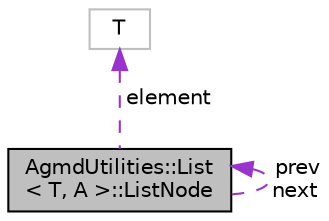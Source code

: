 digraph "AgmdUtilities::List&lt; T, A &gt;::ListNode"
{
  edge [fontname="Helvetica",fontsize="10",labelfontname="Helvetica",labelfontsize="10"];
  node [fontname="Helvetica",fontsize="10",shape=record];
  Node1 [label="AgmdUtilities::List\l\< T, A \>::ListNode",height=0.2,width=0.4,color="black", fillcolor="grey75", style="filled" fontcolor="black"];
  Node1 -> Node1 [dir="back",color="darkorchid3",fontsize="10",style="dashed",label=" prev\nnext" ];
  Node2 -> Node1 [dir="back",color="darkorchid3",fontsize="10",style="dashed",label=" element" ];
  Node2 [label="T",height=0.2,width=0.4,color="grey75", fillcolor="white", style="filled"];
}
